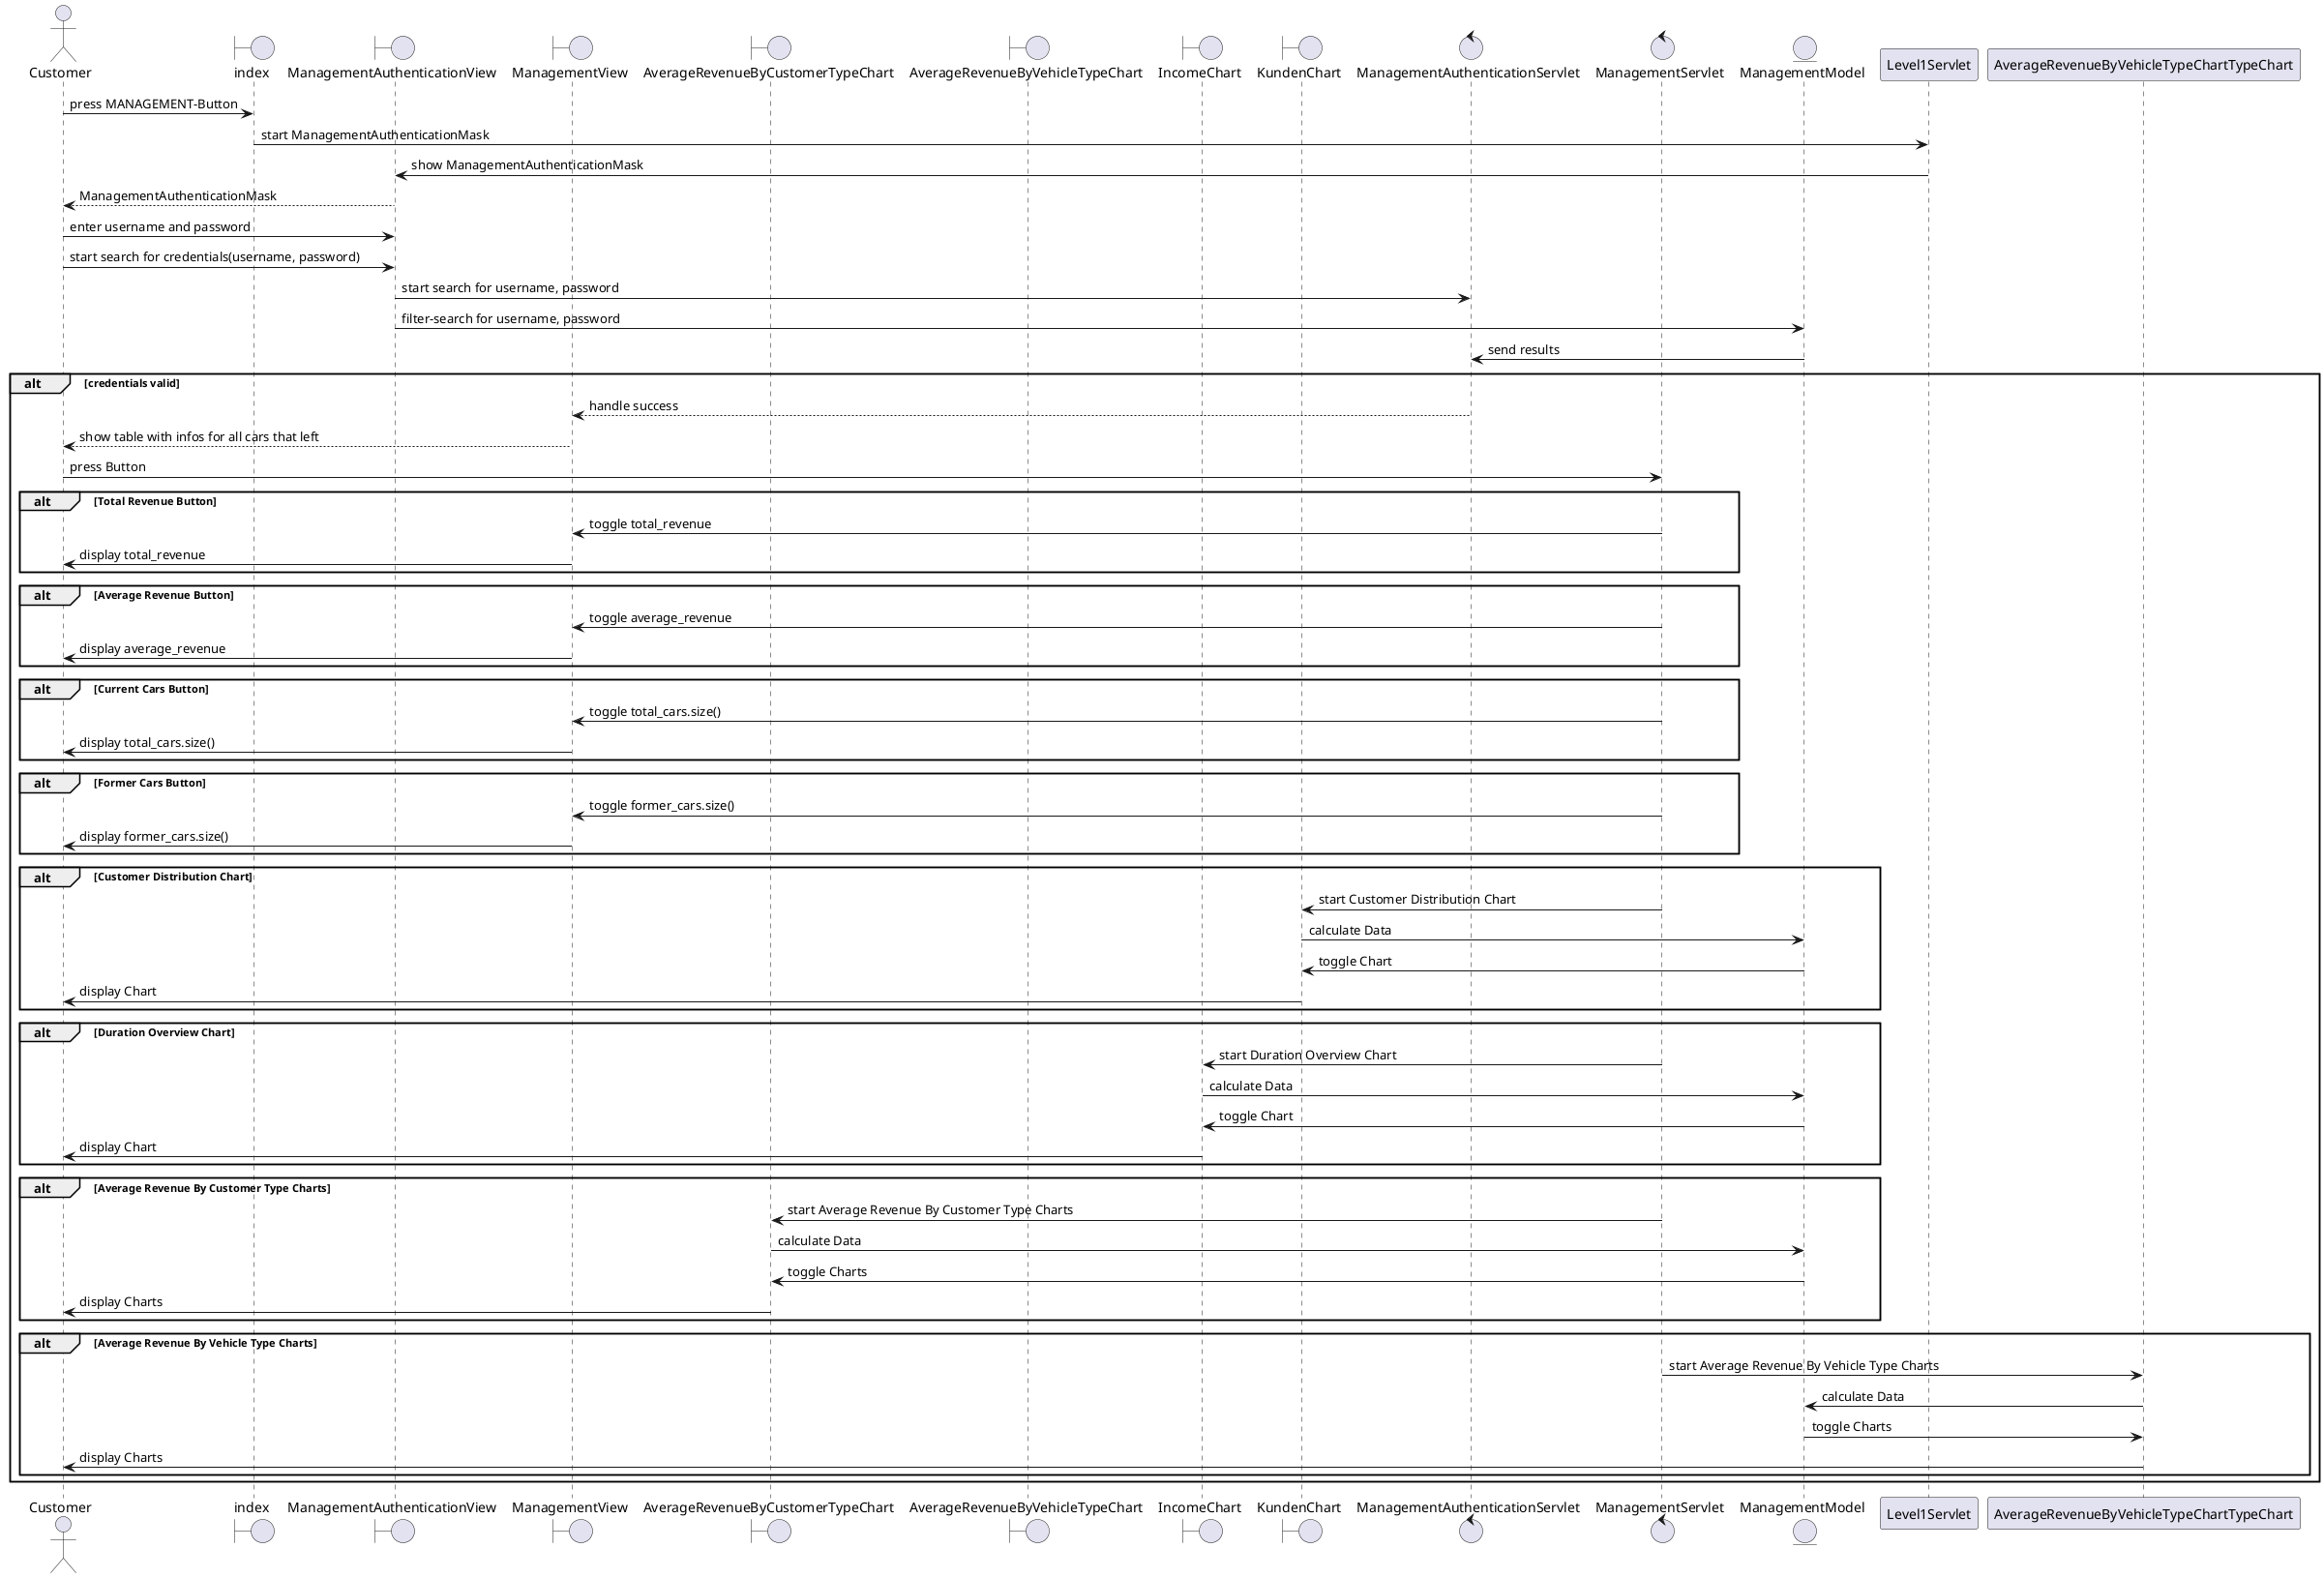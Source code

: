 @startuml
'https://plantuml.com/sequence-diagram
actor Customer
boundary index
boundary ManagementAuthenticationView
boundary ManagementView
boundary AverageRevenueByCustomerTypeChart
boundary AverageRevenueByVehicleTypeChart
boundary IncomeChart
boundary KundenChart
control ManagementAuthenticationServlet
control ManagementServlet
entity ManagementModel
Customer -> index : press MANAGEMENT-Button
index -> Level1Servlet : start ManagementAuthenticationMask
Level1Servlet -> ManagementAuthenticationView : show ManagementAuthenticationMask
ManagementAuthenticationView --> Customer : ManagementAuthenticationMask
Customer -> ManagementAuthenticationView : enter username and password
Customer -> ManagementAuthenticationView : start search for credentials(username, password)
ManagementAuthenticationView -> ManagementAuthenticationServlet : start search for username, password
ManagementAuthenticationView -> ManagementModel : filter-search for username, password
ManagementModel -> ManagementAuthenticationServlet : send results
alt credentials valid
    ManagementAuthenticationServlet --> ManagementView : handle success
    ManagementView --> Customer : show table with infos for all cars that left
    Customer -> ManagementServlet : press Button
    alt Total Revenue Button
        ManagementServlet -> ManagementView : toggle total_revenue
        ManagementView -> Customer : display total_revenue
    end
    alt Average Revenue Button
        ManagementServlet -> ManagementView : toggle average_revenue
        ManagementView -> Customer : display average_revenue
    end
    alt Current Cars Button
        ManagementServlet -> ManagementView : toggle total_cars.size()
        ManagementView -> Customer : display total_cars.size()
    end
    alt Former Cars Button
        ManagementServlet -> ManagementView : toggle former_cars.size()
        ManagementView -> Customer : display former_cars.size()
    end
    alt Customer Distribution Chart
        ManagementServlet -> KundenChart : start Customer Distribution Chart
        KundenChart -> ManagementModel : calculate Data
        ManagementModel -> KundenChart : toggle Chart
        KundenChart -> Customer : display Chart
    end
    alt Duration Overview Chart
        ManagementServlet -> IncomeChart : start Duration Overview Chart
        IncomeChart -> ManagementModel : calculate Data
        ManagementModel -> IncomeChart : toggle Chart
        IncomeChart -> Customer : display Chart
    end
    alt Average Revenue By Customer Type Charts
        ManagementServlet -> AverageRevenueByCustomerTypeChart : start Average Revenue By Customer Type Charts
        AverageRevenueByCustomerTypeChart -> ManagementModel : calculate Data
        ManagementModel -> AverageRevenueByCustomerTypeChart : toggle Charts
        AverageRevenueByCustomerTypeChart -> Customer : display Charts
    end
    alt Average Revenue By Vehicle Type Charts
        ManagementServlet -> AverageRevenueByVehicleTypeChartTypeChart : start Average Revenue By Vehicle Type Charts
        AverageRevenueByVehicleTypeChartTypeChart -> ManagementModel : calculate Data
        ManagementModel -> AverageRevenueByVehicleTypeChartTypeChart : toggle Charts
        AverageRevenueByVehicleTypeChartTypeChart -> Customer : display Charts
    end
end


@enduml